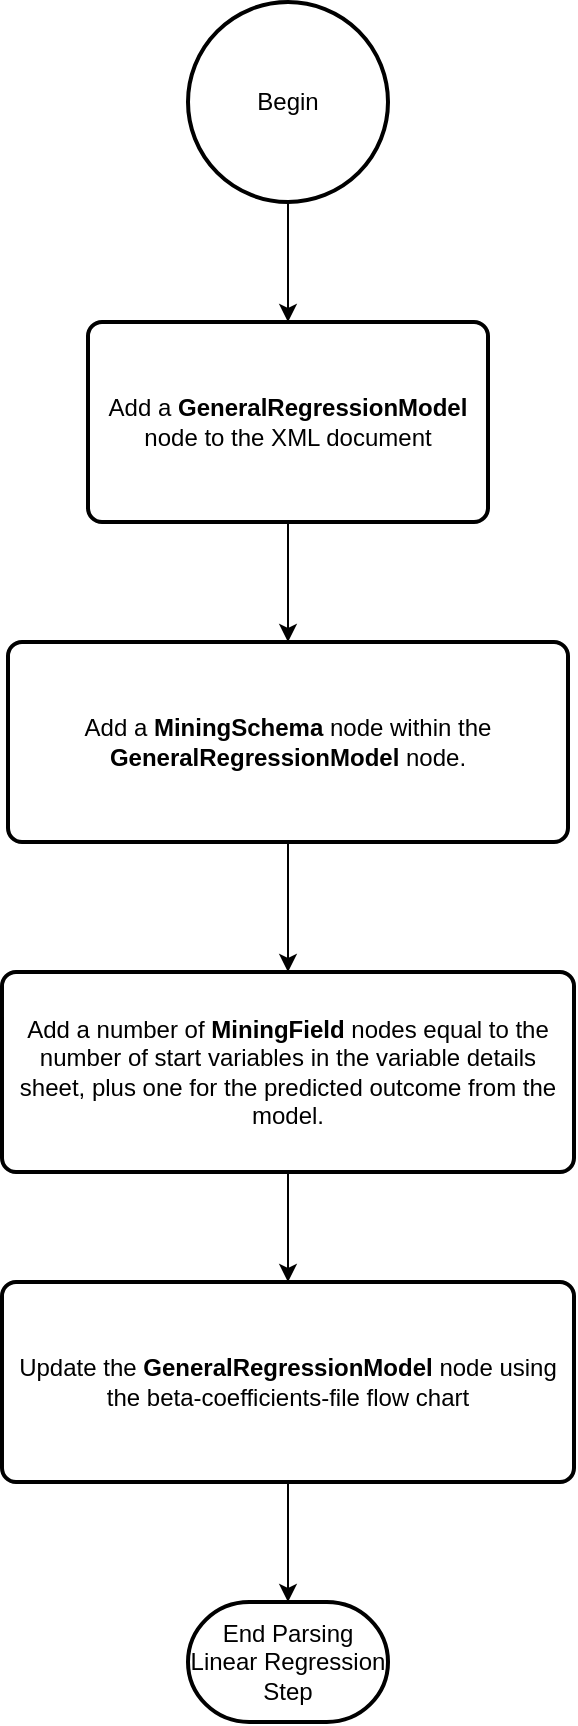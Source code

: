 <mxfile version="14.9.4" type="device"><diagram id="XmuBe62zo_47xGJrIFbV" name="Page-1"><mxGraphModel dx="1422" dy="762" grid="1" gridSize="10" guides="1" tooltips="1" connect="1" arrows="1" fold="1" page="1" pageScale="1" pageWidth="827" pageHeight="1169" math="0" shadow="0"><root><mxCell id="0"/><mxCell id="1" parent="0"/><mxCell id="RRFSR7QAa_K9d5KGjDh4-1" value="" style="edgeStyle=orthogonalEdgeStyle;rounded=0;orthogonalLoop=1;jettySize=auto;html=1;" parent="1" source="RRFSR7QAa_K9d5KGjDh4-2" target="RRFSR7QAa_K9d5KGjDh4-4" edge="1"><mxGeometry relative="1" as="geometry"/></mxCell><mxCell id="RRFSR7QAa_K9d5KGjDh4-2" value="Begin" style="strokeWidth=2;html=1;shape=mxgraph.flowchart.start_2;whiteSpace=wrap;" parent="1" vertex="1"><mxGeometry x="364" y="50" width="100" height="100" as="geometry"/></mxCell><mxCell id="RRFSR7QAa_K9d5KGjDh4-3" value="" style="edgeStyle=orthogonalEdgeStyle;rounded=0;orthogonalLoop=1;jettySize=auto;html=1;" parent="1" source="RRFSR7QAa_K9d5KGjDh4-4" target="RRFSR7QAa_K9d5KGjDh4-48" edge="1"><mxGeometry relative="1" as="geometry"/></mxCell><mxCell id="RRFSR7QAa_K9d5KGjDh4-4" value="Add a &lt;b&gt;GeneralRegressionModel &lt;/b&gt;node to the XML document" style="rounded=1;whiteSpace=wrap;html=1;absoluteArcSize=1;arcSize=14;strokeWidth=2;" parent="1" vertex="1"><mxGeometry x="314" y="210" width="200" height="100" as="geometry"/></mxCell><mxCell id="RRFSR7QAa_K9d5KGjDh4-40" value="End Parsing Linear Regression Step" style="strokeWidth=2;html=1;shape=mxgraph.flowchart.terminator;whiteSpace=wrap;" parent="1" vertex="1"><mxGeometry x="364" y="850" width="100" height="60" as="geometry"/></mxCell><mxCell id="RRFSR7QAa_K9d5KGjDh4-47" value="" style="edgeStyle=orthogonalEdgeStyle;rounded=0;orthogonalLoop=1;jettySize=auto;html=1;" parent="1" source="RRFSR7QAa_K9d5KGjDh4-48" target="RRFSR7QAa_K9d5KGjDh4-50" edge="1"><mxGeometry relative="1" as="geometry"/></mxCell><mxCell id="RRFSR7QAa_K9d5KGjDh4-48" value="Add a &lt;b&gt;MiningSchema &lt;/b&gt;node within the &lt;b&gt;GeneralRegressionModel &lt;/b&gt;node." style="rounded=1;whiteSpace=wrap;html=1;absoluteArcSize=1;arcSize=14;strokeWidth=2;" parent="1" vertex="1"><mxGeometry x="274" y="370" width="280" height="100" as="geometry"/></mxCell><mxCell id="CI3IlP_k3jjke4Qvx54X-6" value="" style="edgeStyle=orthogonalEdgeStyle;rounded=0;orthogonalLoop=1;jettySize=auto;html=1;" edge="1" parent="1" source="RRFSR7QAa_K9d5KGjDh4-50" target="CI3IlP_k3jjke4Qvx54X-5"><mxGeometry relative="1" as="geometry"/></mxCell><mxCell id="RRFSR7QAa_K9d5KGjDh4-50" value="Add a number of &lt;b&gt;MiningField &lt;/b&gt;nodes equal to the number of start variables in the variable details sheet, plus one for the predicted outcome from the model." style="rounded=1;whiteSpace=wrap;html=1;absoluteArcSize=1;arcSize=14;strokeWidth=2;" parent="1" vertex="1"><mxGeometry x="271" y="535" width="286" height="100" as="geometry"/></mxCell><mxCell id="CI3IlP_k3jjke4Qvx54X-7" value="" style="edgeStyle=orthogonalEdgeStyle;rounded=0;orthogonalLoop=1;jettySize=auto;html=1;" edge="1" parent="1" source="CI3IlP_k3jjke4Qvx54X-5" target="RRFSR7QAa_K9d5KGjDh4-40"><mxGeometry relative="1" as="geometry"/></mxCell><mxCell id="CI3IlP_k3jjke4Qvx54X-5" value="Update the &lt;b&gt;GeneralRegressionModel &lt;/b&gt;node using the beta-coefficients-file flow chart" style="rounded=1;whiteSpace=wrap;html=1;absoluteArcSize=1;arcSize=14;strokeWidth=2;" vertex="1" parent="1"><mxGeometry x="271" y="690" width="286" height="100" as="geometry"/></mxCell></root></mxGraphModel></diagram></mxfile>